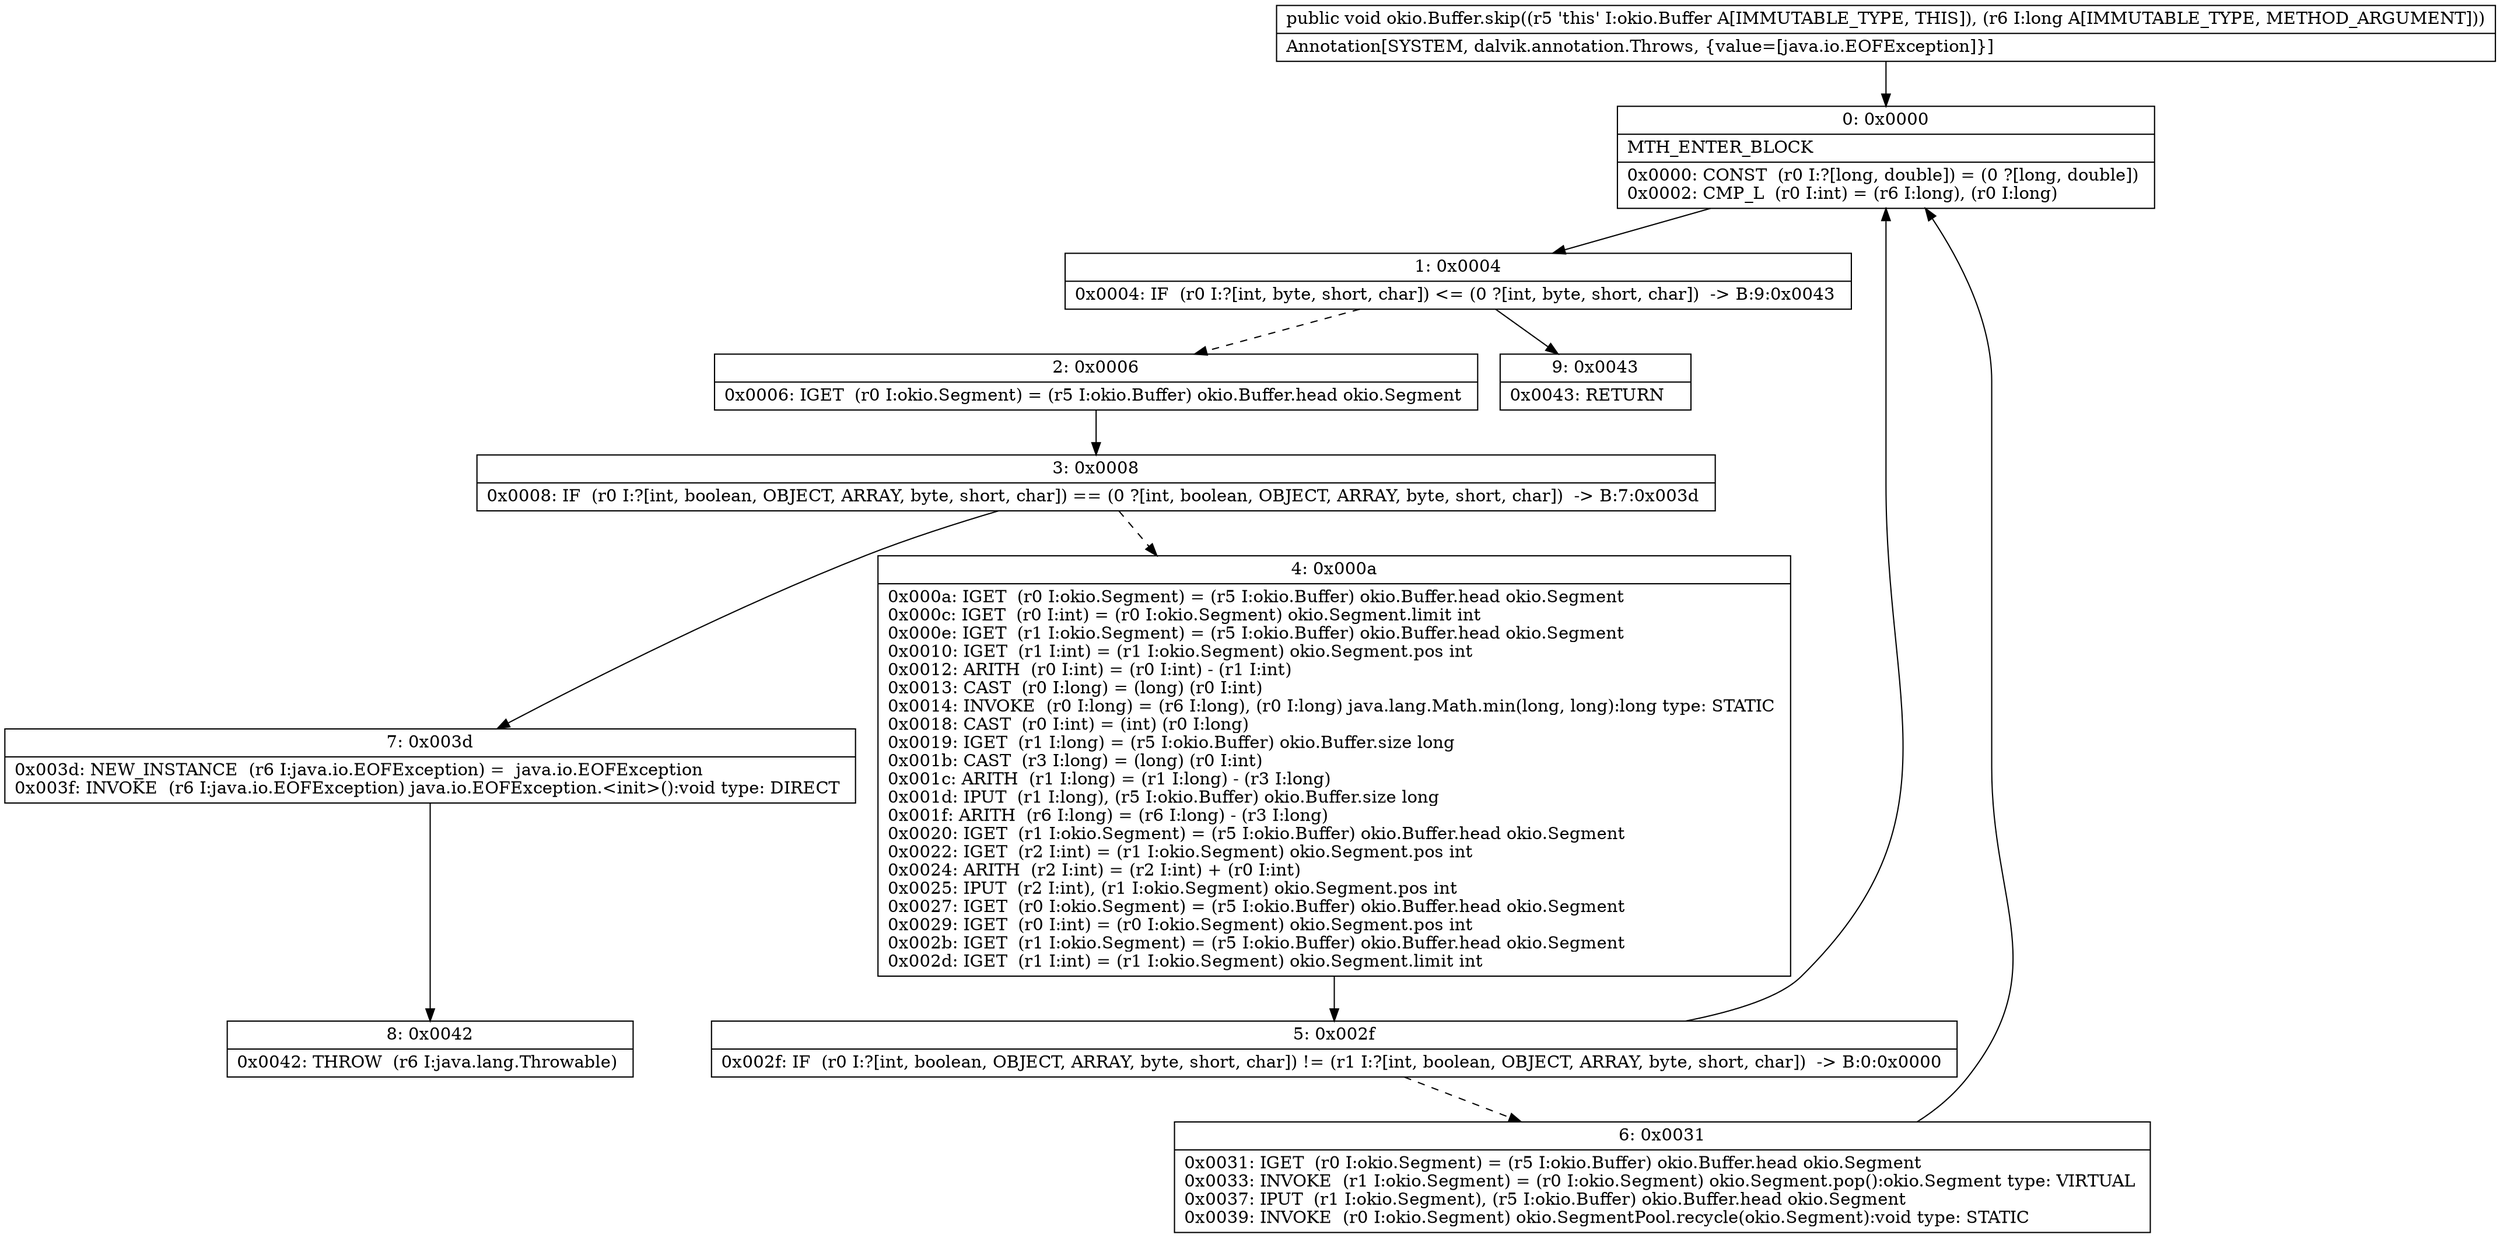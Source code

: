 digraph "CFG forokio.Buffer.skip(J)V" {
Node_0 [shape=record,label="{0\:\ 0x0000|MTH_ENTER_BLOCK\l|0x0000: CONST  (r0 I:?[long, double]) = (0 ?[long, double]) \l0x0002: CMP_L  (r0 I:int) = (r6 I:long), (r0 I:long) \l}"];
Node_1 [shape=record,label="{1\:\ 0x0004|0x0004: IF  (r0 I:?[int, byte, short, char]) \<= (0 ?[int, byte, short, char])  \-\> B:9:0x0043 \l}"];
Node_2 [shape=record,label="{2\:\ 0x0006|0x0006: IGET  (r0 I:okio.Segment) = (r5 I:okio.Buffer) okio.Buffer.head okio.Segment \l}"];
Node_3 [shape=record,label="{3\:\ 0x0008|0x0008: IF  (r0 I:?[int, boolean, OBJECT, ARRAY, byte, short, char]) == (0 ?[int, boolean, OBJECT, ARRAY, byte, short, char])  \-\> B:7:0x003d \l}"];
Node_4 [shape=record,label="{4\:\ 0x000a|0x000a: IGET  (r0 I:okio.Segment) = (r5 I:okio.Buffer) okio.Buffer.head okio.Segment \l0x000c: IGET  (r0 I:int) = (r0 I:okio.Segment) okio.Segment.limit int \l0x000e: IGET  (r1 I:okio.Segment) = (r5 I:okio.Buffer) okio.Buffer.head okio.Segment \l0x0010: IGET  (r1 I:int) = (r1 I:okio.Segment) okio.Segment.pos int \l0x0012: ARITH  (r0 I:int) = (r0 I:int) \- (r1 I:int) \l0x0013: CAST  (r0 I:long) = (long) (r0 I:int) \l0x0014: INVOKE  (r0 I:long) = (r6 I:long), (r0 I:long) java.lang.Math.min(long, long):long type: STATIC \l0x0018: CAST  (r0 I:int) = (int) (r0 I:long) \l0x0019: IGET  (r1 I:long) = (r5 I:okio.Buffer) okio.Buffer.size long \l0x001b: CAST  (r3 I:long) = (long) (r0 I:int) \l0x001c: ARITH  (r1 I:long) = (r1 I:long) \- (r3 I:long) \l0x001d: IPUT  (r1 I:long), (r5 I:okio.Buffer) okio.Buffer.size long \l0x001f: ARITH  (r6 I:long) = (r6 I:long) \- (r3 I:long) \l0x0020: IGET  (r1 I:okio.Segment) = (r5 I:okio.Buffer) okio.Buffer.head okio.Segment \l0x0022: IGET  (r2 I:int) = (r1 I:okio.Segment) okio.Segment.pos int \l0x0024: ARITH  (r2 I:int) = (r2 I:int) + (r0 I:int) \l0x0025: IPUT  (r2 I:int), (r1 I:okio.Segment) okio.Segment.pos int \l0x0027: IGET  (r0 I:okio.Segment) = (r5 I:okio.Buffer) okio.Buffer.head okio.Segment \l0x0029: IGET  (r0 I:int) = (r0 I:okio.Segment) okio.Segment.pos int \l0x002b: IGET  (r1 I:okio.Segment) = (r5 I:okio.Buffer) okio.Buffer.head okio.Segment \l0x002d: IGET  (r1 I:int) = (r1 I:okio.Segment) okio.Segment.limit int \l}"];
Node_5 [shape=record,label="{5\:\ 0x002f|0x002f: IF  (r0 I:?[int, boolean, OBJECT, ARRAY, byte, short, char]) != (r1 I:?[int, boolean, OBJECT, ARRAY, byte, short, char])  \-\> B:0:0x0000 \l}"];
Node_6 [shape=record,label="{6\:\ 0x0031|0x0031: IGET  (r0 I:okio.Segment) = (r5 I:okio.Buffer) okio.Buffer.head okio.Segment \l0x0033: INVOKE  (r1 I:okio.Segment) = (r0 I:okio.Segment) okio.Segment.pop():okio.Segment type: VIRTUAL \l0x0037: IPUT  (r1 I:okio.Segment), (r5 I:okio.Buffer) okio.Buffer.head okio.Segment \l0x0039: INVOKE  (r0 I:okio.Segment) okio.SegmentPool.recycle(okio.Segment):void type: STATIC \l}"];
Node_7 [shape=record,label="{7\:\ 0x003d|0x003d: NEW_INSTANCE  (r6 I:java.io.EOFException) =  java.io.EOFException \l0x003f: INVOKE  (r6 I:java.io.EOFException) java.io.EOFException.\<init\>():void type: DIRECT \l}"];
Node_8 [shape=record,label="{8\:\ 0x0042|0x0042: THROW  (r6 I:java.lang.Throwable) \l}"];
Node_9 [shape=record,label="{9\:\ 0x0043|0x0043: RETURN   \l}"];
MethodNode[shape=record,label="{public void okio.Buffer.skip((r5 'this' I:okio.Buffer A[IMMUTABLE_TYPE, THIS]), (r6 I:long A[IMMUTABLE_TYPE, METHOD_ARGUMENT]))  | Annotation[SYSTEM, dalvik.annotation.Throws, \{value=[java.io.EOFException]\}]\l}"];
MethodNode -> Node_0;
Node_0 -> Node_1;
Node_1 -> Node_2[style=dashed];
Node_1 -> Node_9;
Node_2 -> Node_3;
Node_3 -> Node_4[style=dashed];
Node_3 -> Node_7;
Node_4 -> Node_5;
Node_5 -> Node_0;
Node_5 -> Node_6[style=dashed];
Node_6 -> Node_0;
Node_7 -> Node_8;
}


